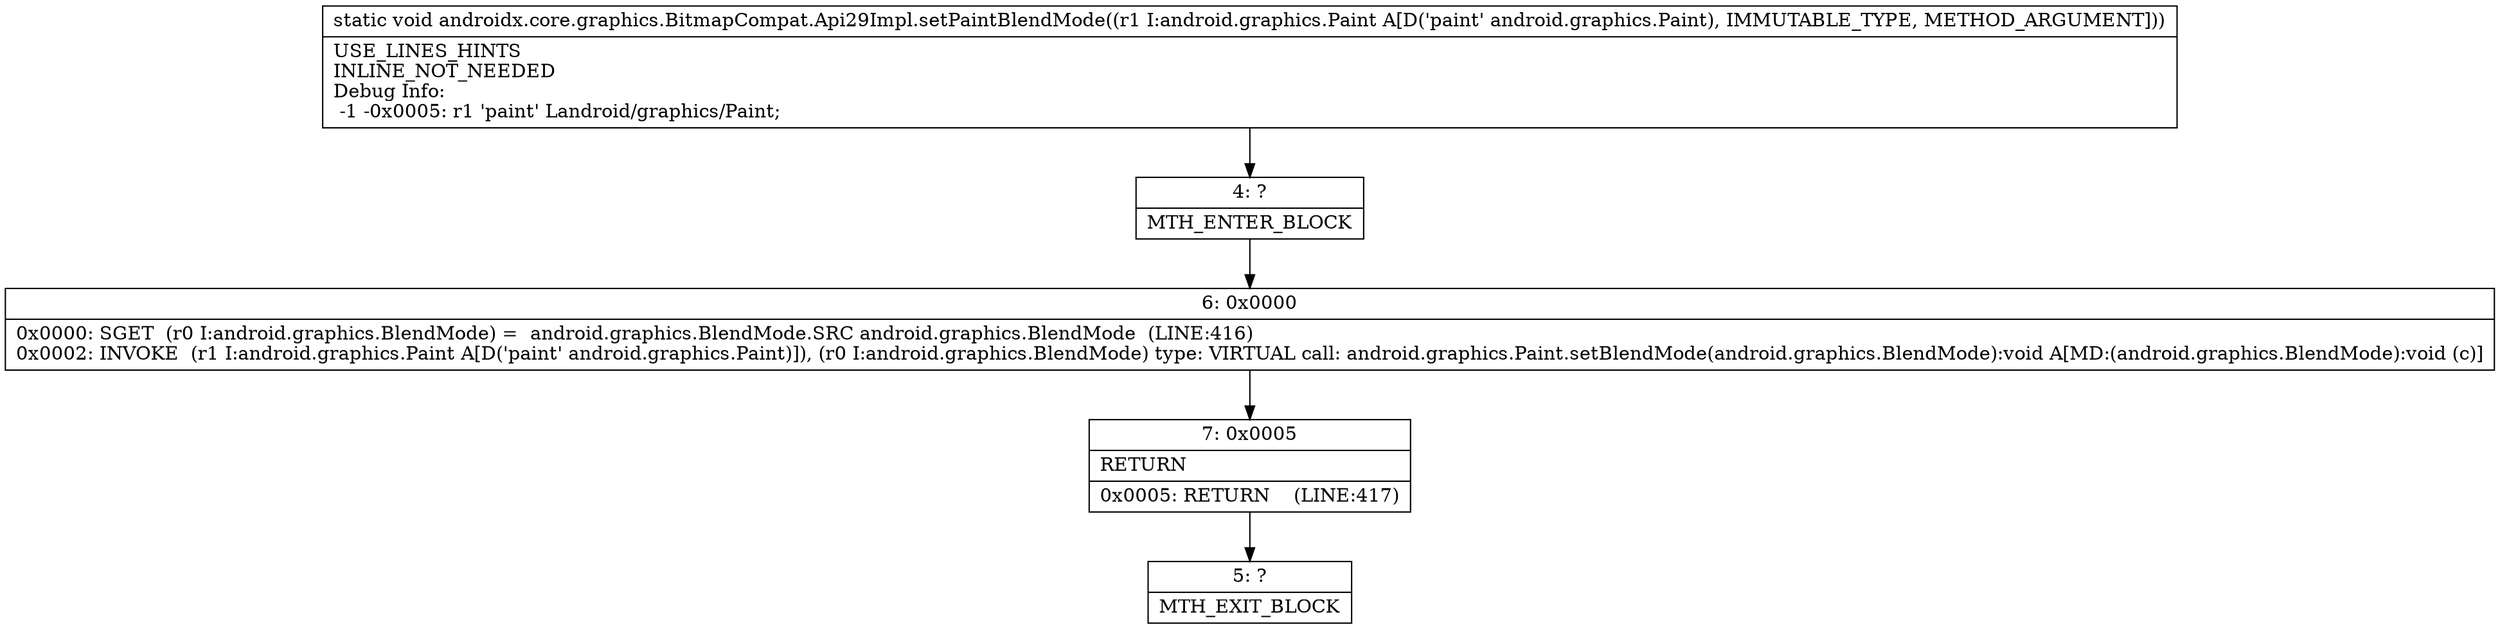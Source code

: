 digraph "CFG forandroidx.core.graphics.BitmapCompat.Api29Impl.setPaintBlendMode(Landroid\/graphics\/Paint;)V" {
Node_4 [shape=record,label="{4\:\ ?|MTH_ENTER_BLOCK\l}"];
Node_6 [shape=record,label="{6\:\ 0x0000|0x0000: SGET  (r0 I:android.graphics.BlendMode) =  android.graphics.BlendMode.SRC android.graphics.BlendMode  (LINE:416)\l0x0002: INVOKE  (r1 I:android.graphics.Paint A[D('paint' android.graphics.Paint)]), (r0 I:android.graphics.BlendMode) type: VIRTUAL call: android.graphics.Paint.setBlendMode(android.graphics.BlendMode):void A[MD:(android.graphics.BlendMode):void (c)]\l}"];
Node_7 [shape=record,label="{7\:\ 0x0005|RETURN\l|0x0005: RETURN    (LINE:417)\l}"];
Node_5 [shape=record,label="{5\:\ ?|MTH_EXIT_BLOCK\l}"];
MethodNode[shape=record,label="{static void androidx.core.graphics.BitmapCompat.Api29Impl.setPaintBlendMode((r1 I:android.graphics.Paint A[D('paint' android.graphics.Paint), IMMUTABLE_TYPE, METHOD_ARGUMENT]))  | USE_LINES_HINTS\lINLINE_NOT_NEEDED\lDebug Info:\l  \-1 \-0x0005: r1 'paint' Landroid\/graphics\/Paint;\l}"];
MethodNode -> Node_4;Node_4 -> Node_6;
Node_6 -> Node_7;
Node_7 -> Node_5;
}

